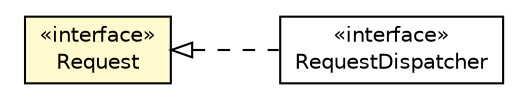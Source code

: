 #!/usr/local/bin/dot
#
# Class diagram 
# Generated by UMLGraph version R5_6-24-gf6e263 (http://www.umlgraph.org/)
#

digraph G {
	edge [fontname="Helvetica",fontsize=10,labelfontname="Helvetica",labelfontsize=10];
	node [fontname="Helvetica",fontsize=10,shape=plaintext];
	nodesep=0.25;
	ranksep=0.5;
	rankdir=LR;
	// org.turbogwt.net.http.client.Request
	c3086 [label=<<table title="org.turbogwt.net.http.client.Request" border="0" cellborder="1" cellspacing="0" cellpadding="2" port="p" bgcolor="lemonChiffon" href="./Request.html">
		<tr><td><table border="0" cellspacing="0" cellpadding="1">
<tr><td align="center" balign="center"> &#171;interface&#187; </td></tr>
<tr><td align="center" balign="center"> Request </td></tr>
		</table></td></tr>
		</table>>, URL="./Request.html", fontname="Helvetica", fontcolor="black", fontsize=10.0];
	// org.turbogwt.net.http.client.RequestDispatcher
	c3087 [label=<<table title="org.turbogwt.net.http.client.RequestDispatcher" border="0" cellborder="1" cellspacing="0" cellpadding="2" port="p" href="./RequestDispatcher.html">
		<tr><td><table border="0" cellspacing="0" cellpadding="1">
<tr><td align="center" balign="center"> &#171;interface&#187; </td></tr>
<tr><td align="center" balign="center"> RequestDispatcher </td></tr>
		</table></td></tr>
		</table>>, URL="./RequestDispatcher.html", fontname="Helvetica", fontcolor="black", fontsize=10.0];
	//org.turbogwt.net.http.client.RequestDispatcher implements org.turbogwt.net.http.client.Request
	c3086:p -> c3087:p [dir=back,arrowtail=empty,style=dashed];
}

